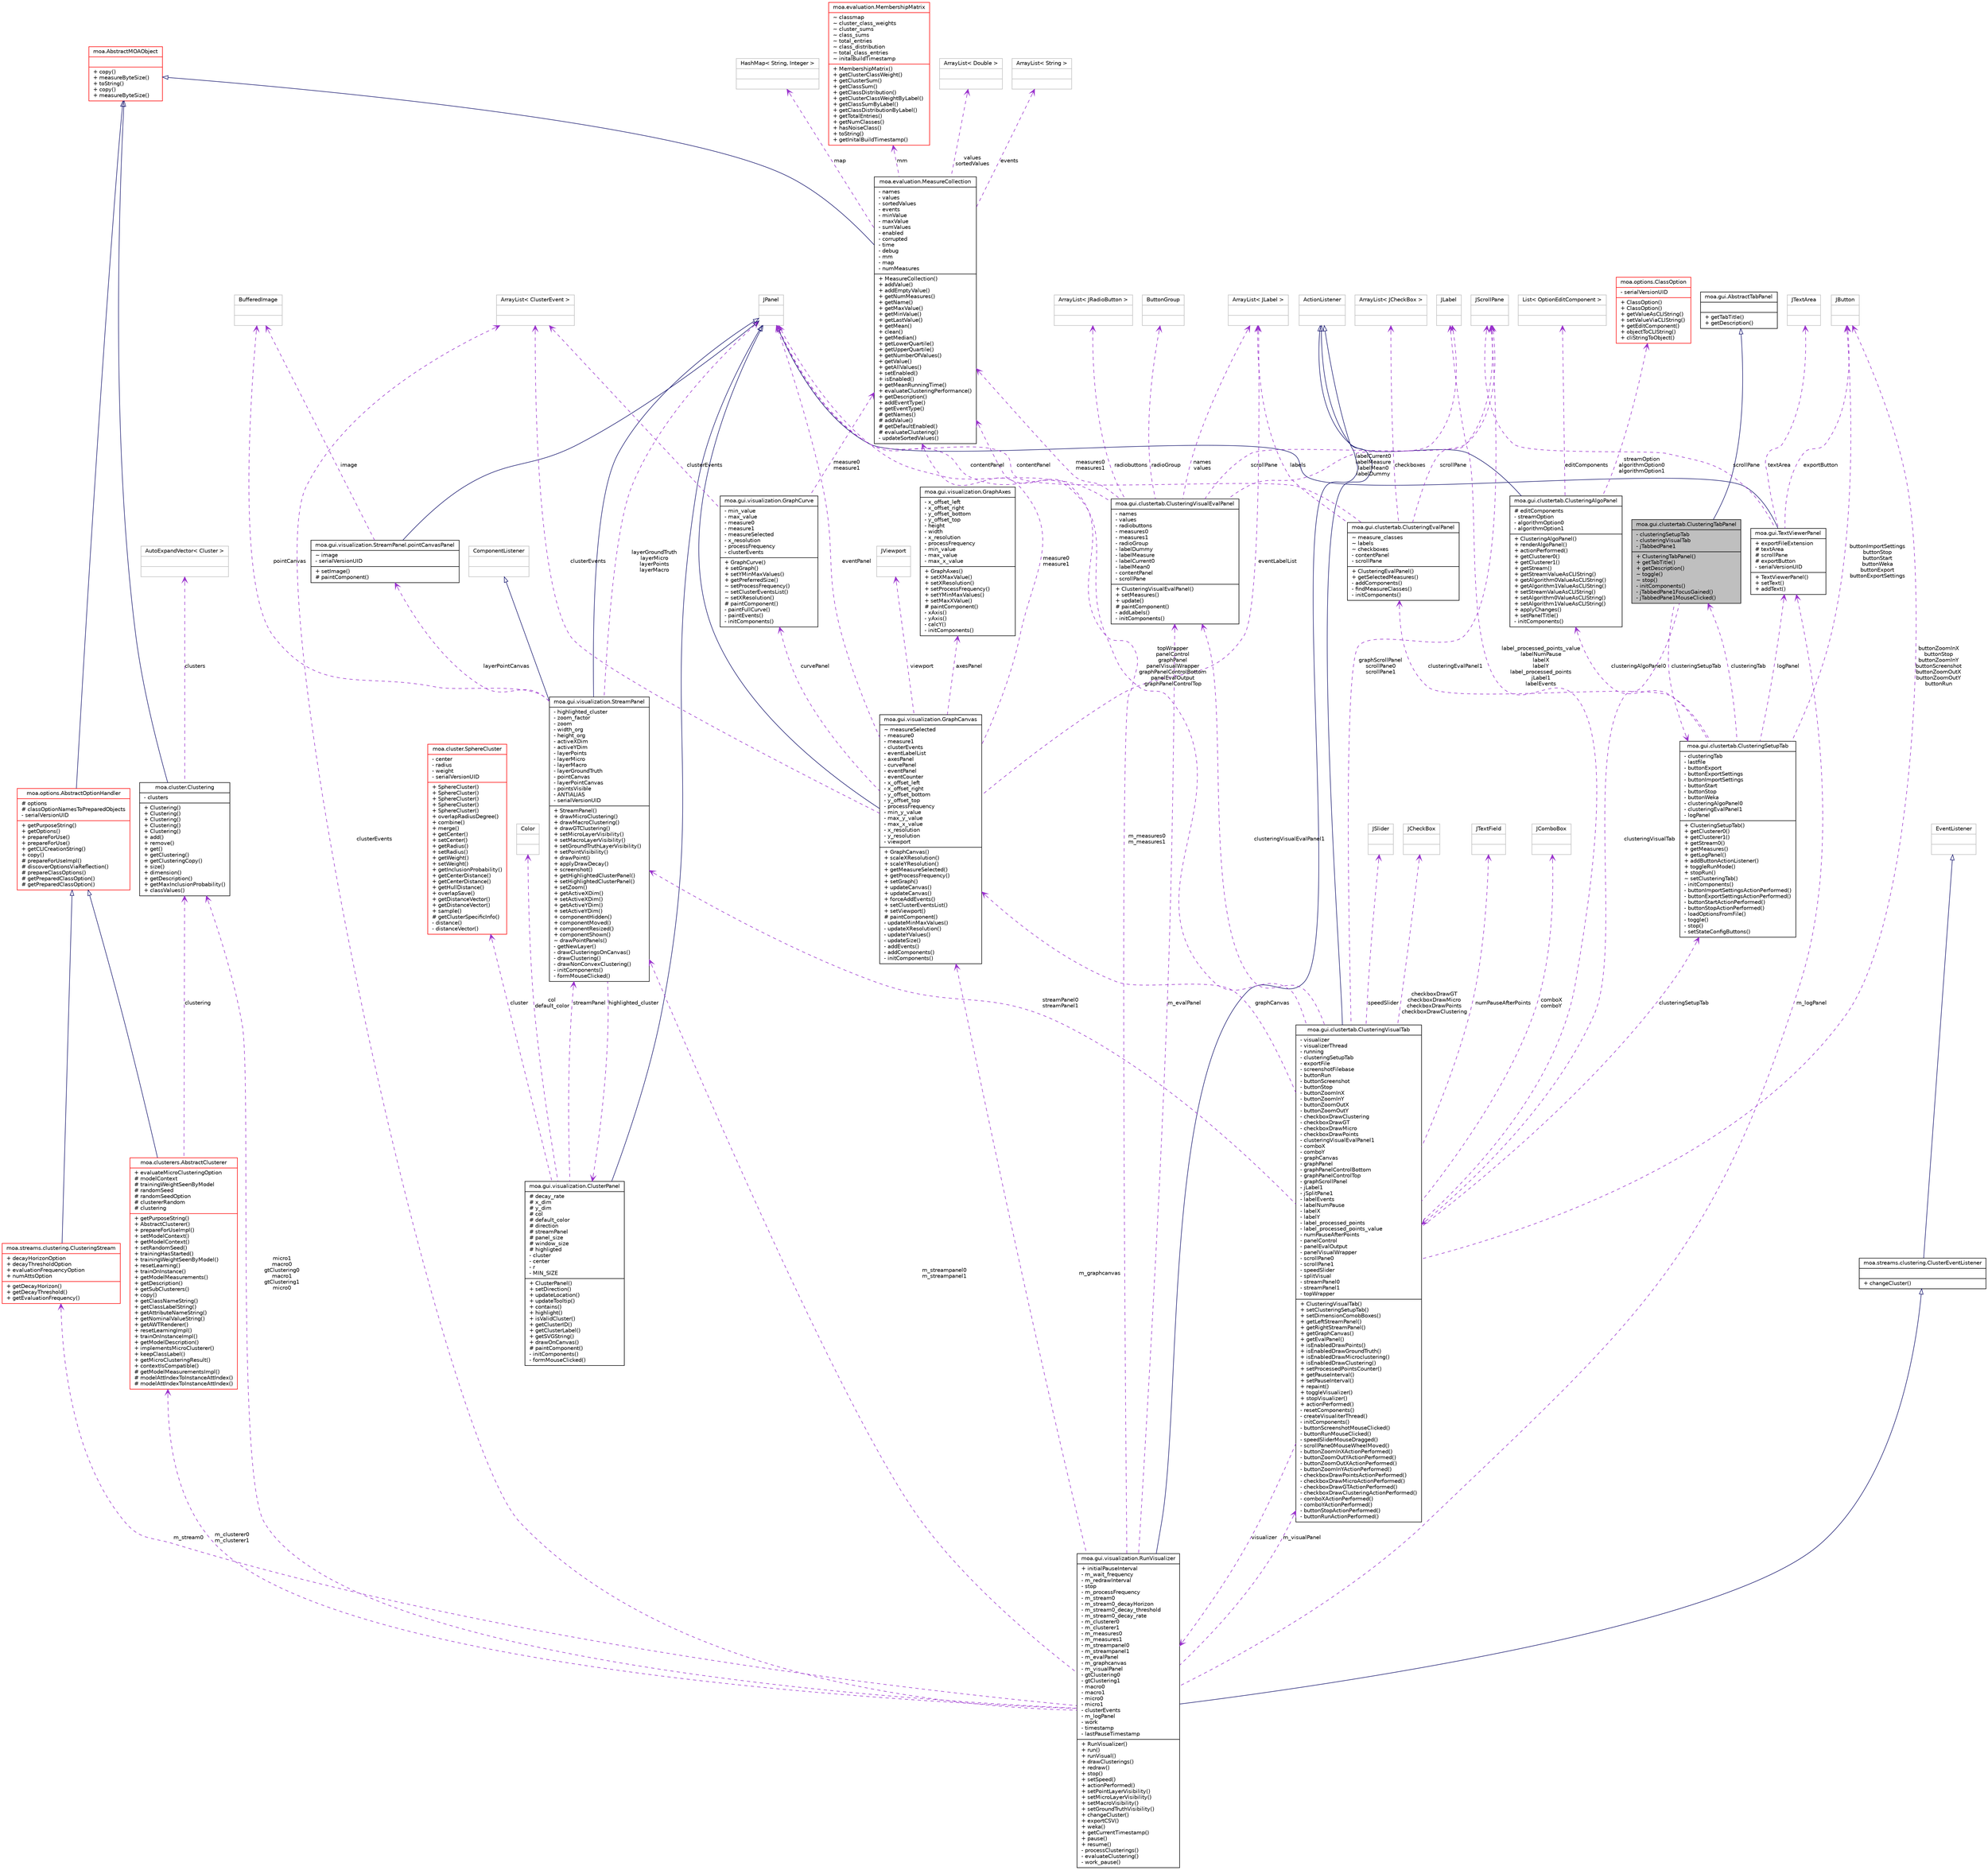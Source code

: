 digraph G
{
  edge [fontname="Helvetica",fontsize="10",labelfontname="Helvetica",labelfontsize="10"];
  node [fontname="Helvetica",fontsize="10",shape=record];
  Node1 [label="{moa.gui.clustertab.ClusteringTabPanel\n|- clusteringSetupTab\l- clusteringVisualTab\l- jTabbedPane1\l|+ ClusteringTabPanel()\l+ getTabTitle()\l+ getDescription()\l~ toggle()\l~ stop()\l- initComponents()\l- jTabbedPane1FocusGained()\l- jTabbedPane1MouseClicked()\l}",height=0.2,width=0.4,color="black", fillcolor="grey75", style="filled" fontcolor="black"];
  Node2 -> Node1 [dir=back,color="midnightblue",fontsize="10",style="solid",arrowtail="empty",fontname="Helvetica"];
  Node2 [label="{moa.gui.AbstractTabPanel\n||+ getTabTitle()\l+ getDescription()\l}",height=0.2,width=0.4,color="black", fillcolor="white", style="filled",URL="$classmoa_1_1gui_1_1AbstractTabPanel.html",tooltip="Abstract Tab Panel."];
  Node3 -> Node1 [dir=back,color="darkorchid3",fontsize="10",style="dashed",label="clusteringVisualTab",arrowtail="open",fontname="Helvetica"];
  Node3 [label="{moa.gui.clustertab.ClusteringVisualTab\n|- visualizer\l- visualizerThread\l- running\l- clusteringSetupTab\l- exportFile\l- screenshotFilebase\l- buttonRun\l- buttonScreenshot\l- buttonStop\l- buttonZoomInX\l- buttonZoomInY\l- buttonZoomOutX\l- buttonZoomOutY\l- checkboxDrawClustering\l- checkboxDrawGT\l- checkboxDrawMicro\l- checkboxDrawPoints\l- clusteringVisualEvalPanel1\l- comboX\l- comboY\l- graphCanvas\l- graphPanel\l- graphPanelControlBottom\l- graphPanelControlTop\l- graphScrollPanel\l- jLabel1\l- jSplitPane1\l- labelEvents\l- labelNumPause\l- labelX\l- labelY\l- label_processed_points\l- label_processed_points_value\l- numPauseAfterPoints\l- panelControl\l- panelEvalOutput\l- panelVisualWrapper\l- scrollPane0\l- scrollPane1\l- speedSlider\l- splitVisual\l- streamPanel0\l- streamPanel1\l- topWrapper\l|+ ClusteringVisualTab()\l+ setClusteringSetupTab()\l+ setDimensionComobBoxes()\l+ getLeftStreamPanel()\l+ getRightStreamPanel()\l+ getGraphCanvas()\l+ getEvalPanel()\l+ isEnabledDrawPoints()\l+ isEnabledDrawGroundTruth()\l+ isEnabledDrawMicroclustering()\l+ isEnabledDrawClustering()\l+ setProcessedPointsCounter()\l+ getPauseInterval()\l+ setPauseInterval()\l+ repaint()\l+ toggleVisualizer()\l+ stopVisualizer()\l+ actionPerformed()\l- resetComponents()\l- createVisualiterThread()\l- initComponents()\l- buttonScreenshotMouseClicked()\l- buttonRunMouseClicked()\l- speedSliderMouseDragged()\l- scrollPane0MouseWheelMoved()\l- buttonZoomInXActionPerformed()\l- buttonZoomOutYActionPerformed()\l- buttonZoomOutXActionPerformed()\l- buttonZoomInYActionPerformed()\l- checkboxDrawPointsActionPerformed()\l- checkboxDrawMicroActionPerformed()\l- checkboxDrawGTActionPerformed()\l- checkboxDrawClusteringActionPerformed()\l- comboXActionPerformed()\l- comboYActionPerformed()\l- buttonStopActionPerformed()\l- buttonRunActionPerformed()\l}",height=0.2,width=0.4,color="black", fillcolor="white", style="filled",URL="$classmoa_1_1gui_1_1clustertab_1_1ClusteringVisualTab.html"];
  Node4 -> Node3 [dir=back,color="midnightblue",fontsize="10",style="solid",arrowtail="empty",fontname="Helvetica"];
  Node4 [label="{ActionListener\n||}",height=0.2,width=0.4,color="grey75", fillcolor="white", style="filled"];
  Node5 -> Node3 [dir=back,color="darkorchid3",fontsize="10",style="dashed",label="speedSlider",arrowtail="open",fontname="Helvetica"];
  Node5 [label="{JSlider\n||}",height=0.2,width=0.4,color="grey75", fillcolor="white", style="filled"];
  Node6 -> Node3 [dir=back,color="darkorchid3",fontsize="10",style="dashed",label="clusteringVisualEvalPanel1",arrowtail="open",fontname="Helvetica"];
  Node6 [label="{moa.gui.clustertab.ClusteringVisualEvalPanel\n|- names\l- values\l- radiobuttons\l- measures0\l- measures1\l- radioGroup\l- labelDummy\l- labelMeasure\l- labelCurrent0\l- labelMean0\l- contentPanel\l- scrollPane\l|+ ClusteringVisualEvalPanel()\l+ setMeasures()\l+ update()\l# paintComponent()\l- addLabels()\l- initComponents()\l}",height=0.2,width=0.4,color="black", fillcolor="white", style="filled",URL="$classmoa_1_1gui_1_1clustertab_1_1ClusteringVisualEvalPanel.html"];
  Node7 -> Node6 [dir=back,color="darkorchid3",fontsize="10",style="dashed",label="radiobuttons",arrowtail="open",fontname="Helvetica"];
  Node7 [label="{ArrayList\< JRadioButton \>\n||}",height=0.2,width=0.4,color="grey75", fillcolor="white", style="filled"];
  Node8 -> Node6 [dir=back,color="darkorchid3",fontsize="10",style="dashed",label="radioGroup",arrowtail="open",fontname="Helvetica"];
  Node8 [label="{ButtonGroup\n||}",height=0.2,width=0.4,color="grey75", fillcolor="white", style="filled"];
  Node9 -> Node6 [dir=back,color="darkorchid3",fontsize="10",style="dashed",label="names\nvalues",arrowtail="open",fontname="Helvetica"];
  Node9 [label="{ArrayList\< JLabel \>\n||}",height=0.2,width=0.4,color="grey75", fillcolor="white", style="filled"];
  Node10 -> Node6 [dir=back,color="darkorchid3",fontsize="10",style="dashed",label="measures0\nmeasures1",arrowtail="open",fontname="Helvetica"];
  Node10 [label="{moa.evaluation.MeasureCollection\n|- names\l- values\l- sortedValues\l- events\l- minValue\l- maxValue\l- sumValues\l- enabled\l- corrupted\l- time\l- debug\l- mm\l- map\l- numMeasures\l|+ MeasureCollection()\l+ addValue()\l+ addEmptyValue()\l+ getNumMeasures()\l+ getName()\l+ getMaxValue()\l+ getMinValue()\l+ getLastValue()\l+ getMean()\l+ clean()\l+ getMedian()\l+ getLowerQuartile()\l+ getUpperQuartile()\l+ getNumberOfValues()\l+ getValue()\l+ getAllValues()\l+ setEnabled()\l+ isEnabled()\l+ getMeanRunningTime()\l+ evaluateClusteringPerformance()\l+ getDescription()\l+ addEventType()\l+ getEventType()\l# getNames()\l# addValue()\l# getDefaultEnabled()\l# evaluateClustering()\l- updateSortedValues()\l}",height=0.2,width=0.4,color="black", fillcolor="white", style="filled",URL="$classmoa_1_1evaluation_1_1MeasureCollection.html"];
  Node11 -> Node10 [dir=back,color="midnightblue",fontsize="10",style="solid",arrowtail="empty",fontname="Helvetica"];
  Node11 [label="{moa.AbstractMOAObject\n||+ copy()\l+ measureByteSize()\l+ toString()\l+ copy()\l+ measureByteSize()\l}",height=0.2,width=0.4,color="red", fillcolor="white", style="filled",URL="$classmoa_1_1AbstractMOAObject.html",tooltip="Abstract MOA Object."];
  Node12 -> Node10 [dir=back,color="darkorchid3",fontsize="10",style="dashed",label="mm",arrowtail="open",fontname="Helvetica"];
  Node12 [label="{moa.evaluation.MembershipMatrix\n|~ classmap\l~ cluster_class_weights\l~ cluster_sums\l~ class_sums\l~ total_entries\l~ class_distribution\l~ total_class_entries\l~ initalBuildTimestamp\l|+ MembershipMatrix()\l+ getClusterClassWeight()\l+ getClusterSum()\l+ getClassSum()\l+ getClassDistribution()\l+ getClusterClassWeightByLabel()\l+ getClassSumByLabel()\l+ getClassDistributionByLabel()\l+ getTotalEntries()\l+ getNumClasses()\l+ hasNoiseClass()\l+ toString()\l+ getInitalBuildTimestamp()\l}",height=0.2,width=0.4,color="red", fillcolor="white", style="filled",URL="$classmoa_1_1evaluation_1_1MembershipMatrix.html"];
  Node13 -> Node10 [dir=back,color="darkorchid3",fontsize="10",style="dashed",label="values\nsortedValues",arrowtail="open",fontname="Helvetica"];
  Node13 [label="{ArrayList\< Double \>\n||}",height=0.2,width=0.4,color="grey75", fillcolor="white", style="filled"];
  Node14 -> Node10 [dir=back,color="darkorchid3",fontsize="10",style="dashed",label="events",arrowtail="open",fontname="Helvetica"];
  Node14 [label="{ArrayList\< String \>\n||}",height=0.2,width=0.4,color="grey75", fillcolor="white", style="filled"];
  Node15 -> Node10 [dir=back,color="darkorchid3",fontsize="10",style="dashed",label="map",arrowtail="open",fontname="Helvetica"];
  Node15 [label="{HashMap\< String, Integer \>\n||}",height=0.2,width=0.4,color="grey75", fillcolor="white", style="filled"];
  Node16 -> Node6 [dir=back,color="darkorchid3",fontsize="10",style="dashed",label="labelCurrent0\nlabelMeasure\nlabelMean0\nlabelDummy",arrowtail="open",fontname="Helvetica"];
  Node16 [label="{JLabel\n||}",height=0.2,width=0.4,color="grey75", fillcolor="white", style="filled"];
  Node17 -> Node6 [dir=back,color="darkorchid3",fontsize="10",style="dashed",label="contentPanel",arrowtail="open",fontname="Helvetica"];
  Node17 [label="{JPanel\n||}",height=0.2,width=0.4,color="grey75", fillcolor="white", style="filled"];
  Node18 -> Node6 [dir=back,color="darkorchid3",fontsize="10",style="dashed",label="scrollPane",arrowtail="open",fontname="Helvetica"];
  Node18 [label="{JScrollPane\n||}",height=0.2,width=0.4,color="grey75", fillcolor="white", style="filled"];
  Node19 -> Node3 [dir=back,color="darkorchid3",fontsize="10",style="dashed",label="checkboxDrawGT\ncheckboxDrawMicro\ncheckboxDrawPoints\ncheckboxDrawClustering",arrowtail="open",fontname="Helvetica"];
  Node19 [label="{JCheckBox\n||}",height=0.2,width=0.4,color="grey75", fillcolor="white", style="filled"];
  Node20 -> Node3 [dir=back,color="darkorchid3",fontsize="10",style="dashed",label="buttonZoomInX\nbuttonStop\nbuttonZoomInY\nbuttonScreenshot\nbuttonZoomOutX\nbuttonZoomOutY\nbuttonRun",arrowtail="open",fontname="Helvetica"];
  Node20 [label="{JButton\n||}",height=0.2,width=0.4,color="grey75", fillcolor="white", style="filled"];
  Node21 -> Node3 [dir=back,color="darkorchid3",fontsize="10",style="dashed",label="numPauseAfterPoints",arrowtail="open",fontname="Helvetica"];
  Node21 [label="{JTextField\n||}",height=0.2,width=0.4,color="grey75", fillcolor="white", style="filled"];
  Node22 -> Node3 [dir=back,color="darkorchid3",fontsize="10",style="dashed",label="streamPanel0\nstreamPanel1",arrowtail="open",fontname="Helvetica"];
  Node22 [label="{moa.gui.visualization.StreamPanel\n|- highlighted_cluster\l- zoom_factor\l- zoom\l- width_org\l- height_org\l- activeXDim\l- activeYDim\l- layerPoints\l- layerMicro\l- layerMacro\l- layerGroundTruth\l- pointCanvas\l- layerPointCanvas\l- pointsVisible\l- ANTIALIAS\l- serialVersionUID\l|+ StreamPanel()\l+ drawMicroClustering()\l+ drawMacroClustering()\l+ drawGTClustering()\l+ setMicroLayerVisibility()\l+ setMacroLayerVisibility()\l+ setGroundTruthLayerVisibility()\l+ setPointVisibility()\l+ drawPoint()\l+ applyDrawDecay()\l+ screenshot()\l+ getHighlightedClusterPanel()\l+ setHighlightedClusterPanel()\l+ setZoom()\l+ getActiveXDim()\l+ setActiveXDim()\l+ getActiveYDim()\l+ setActiveYDim()\l+ componentHidden()\l+ componentMoved()\l+ componentResized()\l+ componentShown()\l~ drawPointPanels()\l- getNewLayer()\l- drawClusteringsOnCanvas()\l- drawClustering()\l- drawNonConvexClustering()\l- initComponents()\l- formMouseClicked()\l}",height=0.2,width=0.4,color="black", fillcolor="white", style="filled",URL="$classmoa_1_1gui_1_1visualization_1_1StreamPanel.html"];
  Node17 -> Node22 [dir=back,color="midnightblue",fontsize="10",style="solid",arrowtail="empty",fontname="Helvetica"];
  Node23 -> Node22 [dir=back,color="midnightblue",fontsize="10",style="solid",arrowtail="empty",fontname="Helvetica"];
  Node23 [label="{ComponentListener\n||}",height=0.2,width=0.4,color="grey75", fillcolor="white", style="filled"];
  Node24 -> Node22 [dir=back,color="darkorchid3",fontsize="10",style="dashed",label="highlighted_cluster",arrowtail="open",fontname="Helvetica"];
  Node24 [label="{moa.gui.visualization.ClusterPanel\n|# decay_rate\l# x_dim\l# y_dim\l# col\l# default_color\l# direction\l# streamPanel\l# panel_size\l# window_size\l# highligted\l- cluster\l- center\l- r\l- MIN_SIZE\l|+ ClusterPanel()\l+ setDirection()\l+ updateLocation()\l+ updateTooltip()\l+ contains()\l+ highlight()\l+ isValidCluster()\l+ getClusterID()\l+ getClusterLabel()\l+ getSVGString()\l+ drawOnCanvas()\l# paintComponent()\l- initComponents()\l- formMouseClicked()\l}",height=0.2,width=0.4,color="black", fillcolor="white", style="filled",URL="$classmoa_1_1gui_1_1visualization_1_1ClusterPanel.html"];
  Node17 -> Node24 [dir=back,color="midnightblue",fontsize="10",style="solid",arrowtail="empty",fontname="Helvetica"];
  Node25 -> Node24 [dir=back,color="darkorchid3",fontsize="10",style="dashed",label="col\ndefault_color",arrowtail="open",fontname="Helvetica"];
  Node25 [label="{Color\n||}",height=0.2,width=0.4,color="grey75", fillcolor="white", style="filled"];
  Node26 -> Node24 [dir=back,color="darkorchid3",fontsize="10",style="dashed",label="cluster",arrowtail="open",fontname="Helvetica"];
  Node26 [label="{moa.cluster.SphereCluster\n|- center\l- radius\l- weight\l- serialVersionUID\l|+ SphereCluster()\l+ SphereCluster()\l+ SphereCluster()\l+ SphereCluster()\l+ SphereCluster()\l+ overlapRadiusDegree()\l+ combine()\l+ merge()\l+ getCenter()\l+ setCenter()\l+ getRadius()\l+ setRadius()\l+ getWeight()\l+ setWeight()\l+ getInclusionProbability()\l+ getCenterDistance()\l+ getCenterDistance()\l+ getHullDistance()\l+ overlapSave()\l+ getDistanceVector()\l+ getDistanceVector()\l+ sample()\l# getClusterSpecificInfo()\l- distance()\l- distanceVector()\l}",height=0.2,width=0.4,color="red", fillcolor="white", style="filled",URL="$classmoa_1_1cluster_1_1SphereCluster.html",tooltip="A simple implementation of the Cluster interface representing spherical clusters..."];
  Node22 -> Node24 [dir=back,color="darkorchid3",fontsize="10",style="dashed",label="streamPanel",arrowtail="open",fontname="Helvetica"];
  Node27 -> Node22 [dir=back,color="darkorchid3",fontsize="10",style="dashed",label="layerPointCanvas",arrowtail="open",fontname="Helvetica"];
  Node27 [label="{moa.gui.visualization.StreamPanel.pointCanvasPanel\n|~ image\l- serialVersionUID\l|+ setImage()\l# paintComponent()\l}",height=0.2,width=0.4,color="black", fillcolor="white", style="filled",URL="$classmoa_1_1gui_1_1visualization_1_1StreamPanel_1_1pointCanvasPanel.html"];
  Node17 -> Node27 [dir=back,color="midnightblue",fontsize="10",style="solid",arrowtail="empty",fontname="Helvetica"];
  Node28 -> Node27 [dir=back,color="darkorchid3",fontsize="10",style="dashed",label="image",arrowtail="open",fontname="Helvetica"];
  Node28 [label="{BufferedImage\n||}",height=0.2,width=0.4,color="grey75", fillcolor="white", style="filled"];
  Node28 -> Node22 [dir=back,color="darkorchid3",fontsize="10",style="dashed",label="pointCanvas",arrowtail="open",fontname="Helvetica"];
  Node17 -> Node22 [dir=back,color="darkorchid3",fontsize="10",style="dashed",label="layerGroundTruth\nlayerMicro\nlayerPoints\nlayerMacro",arrowtail="open",fontname="Helvetica"];
  Node29 -> Node3 [dir=back,color="darkorchid3",fontsize="10",style="dashed",label="visualizer",arrowtail="open",fontname="Helvetica"];
  Node29 [label="{moa.gui.visualization.RunVisualizer\n|+ initialPauseInterval\l- m_wait_frequency\l- m_redrawInterval\l- stop\l- m_processFrequency\l- m_stream0\l- m_stream0_decayHorizon\l- m_stream0_decay_threshold\l- m_stream0_decay_rate\l- m_clusterer0\l- m_clusterer1\l- m_measures0\l- m_measures1\l- m_streampanel0\l- m_streampanel1\l- m_evalPanel\l- m_graphcanvas\l- m_visualPanel\l- gtClustering0\l- gtClustering1\l- macro0\l- macro1\l- micro0\l- micro1\l- clusterEvents\l- m_logPanel\l- work\l- timestamp\l- lastPauseTimestamp\l|+ RunVisualizer()\l+ run()\l+ runVisual()\l+ drawClusterings()\l+ redraw()\l+ stop()\l+ setSpeed()\l+ actionPerformed()\l+ setPointLayerVisibility()\l+ setMicroLayerVisibility()\l+ setMacroVisibility()\l+ setGroundTruthVisibility()\l+ changeCluster()\l+ exportCSV()\l+ weka()\l+ getCurrentTimestamp()\l+ pause()\l+ resume()\l- processClusterings()\l- evaluateClustering()\l- work_pause()\l}",height=0.2,width=0.4,color="black", fillcolor="white", style="filled",URL="$classmoa_1_1gui_1_1visualization_1_1RunVisualizer.html"];
  Node4 -> Node29 [dir=back,color="midnightblue",fontsize="10",style="solid",arrowtail="empty",fontname="Helvetica"];
  Node30 -> Node29 [dir=back,color="midnightblue",fontsize="10",style="solid",arrowtail="empty",fontname="Helvetica"];
  Node30 [label="{moa.streams.clustering.ClusterEventListener\n||+ changeCluster()\l}",height=0.2,width=0.4,color="black", fillcolor="white", style="filled",URL="$interfacemoa_1_1streams_1_1clustering_1_1ClusterEventListener.html"];
  Node31 -> Node30 [dir=back,color="midnightblue",fontsize="10",style="solid",arrowtail="empty",fontname="Helvetica"];
  Node31 [label="{EventListener\n||}",height=0.2,width=0.4,color="grey75", fillcolor="white", style="filled"];
  Node6 -> Node29 [dir=back,color="darkorchid3",fontsize="10",style="dashed",label="m_evalPanel",arrowtail="open",fontname="Helvetica"];
  Node32 -> Node29 [dir=back,color="darkorchid3",fontsize="10",style="dashed",label="micro1\nmacro0\ngtClustering0\nmacro1\ngtClustering1\nmicro0",arrowtail="open",fontname="Helvetica"];
  Node32 [label="{moa.cluster.Clustering\n|- clusters\l|+ Clustering()\l+ Clustering()\l+ Clustering()\l+ Clustering()\l+ Clustering()\l+ add()\l+ remove()\l+ get()\l+ getClustering()\l+ getClusteringCopy()\l+ size()\l+ dimension()\l+ getDescription()\l+ getMaxInclusionProbability()\l+ classValues()\l}",height=0.2,width=0.4,color="black", fillcolor="white", style="filled",URL="$classmoa_1_1cluster_1_1Clustering.html"];
  Node11 -> Node32 [dir=back,color="midnightblue",fontsize="10",style="solid",arrowtail="empty",fontname="Helvetica"];
  Node33 -> Node32 [dir=back,color="darkorchid3",fontsize="10",style="dashed",label="clusters",arrowtail="open",fontname="Helvetica"];
  Node33 [label="{AutoExpandVector\< Cluster \>\n||}",height=0.2,width=0.4,color="grey75", fillcolor="white", style="filled"];
  Node22 -> Node29 [dir=back,color="darkorchid3",fontsize="10",style="dashed",label="m_streampanel0\nm_streampanel1",arrowtail="open",fontname="Helvetica"];
  Node34 -> Node29 [dir=back,color="darkorchid3",fontsize="10",style="dashed",label="m_logPanel",arrowtail="open",fontname="Helvetica"];
  Node34 [label="{moa.gui.TextViewerPanel\n|+ exportFileExtension\l# textArea\l# scrollPane\l# exportButton\l- serialVersionUID\l|+ TextViewerPanel()\l+ setText()\l+ addText()\l}",height=0.2,width=0.4,color="black", fillcolor="white", style="filled",URL="$classmoa_1_1gui_1_1TextViewerPanel.html",tooltip="This panel displays text."];
  Node17 -> Node34 [dir=back,color="midnightblue",fontsize="10",style="solid",arrowtail="empty",fontname="Helvetica"];
  Node20 -> Node34 [dir=back,color="darkorchid3",fontsize="10",style="dashed",label="exportButton",arrowtail="open",fontname="Helvetica"];
  Node35 -> Node34 [dir=back,color="darkorchid3",fontsize="10",style="dashed",label="textArea",arrowtail="open",fontname="Helvetica"];
  Node35 [label="{JTextArea\n||}",height=0.2,width=0.4,color="grey75", fillcolor="white", style="filled"];
  Node18 -> Node34 [dir=back,color="darkorchid3",fontsize="10",style="dashed",label="scrollPane",arrowtail="open",fontname="Helvetica"];
  Node10 -> Node29 [dir=back,color="darkorchid3",fontsize="10",style="dashed",label="m_measures0\nm_measures1",arrowtail="open",fontname="Helvetica"];
  Node36 -> Node29 [dir=back,color="darkorchid3",fontsize="10",style="dashed",label="m_clusterer0\nm_clusterer1",arrowtail="open",fontname="Helvetica"];
  Node36 [label="{moa.clusterers.AbstractClusterer\n|+ evaluateMicroClusteringOption\l# modelContext\l# trainingWeightSeenByModel\l# randomSeed\l# randomSeedOption\l# clustererRandom\l# clustering\l|+ getPurposeString()\l+ AbstractClusterer()\l+ prepareForUseImpl()\l+ setModelContext()\l+ getModelContext()\l+ setRandomSeed()\l+ trainingHasStarted()\l+ trainingWeightSeenByModel()\l+ resetLearning()\l+ trainOnInstance()\l+ getModelMeasurements()\l+ getDescription()\l+ getSubClusterers()\l+ copy()\l+ getClassNameString()\l+ getClassLabelString()\l+ getAttributeNameString()\l+ getNominalValueString()\l+ getAWTRenderer()\l+ resetLearningImpl()\l+ trainOnInstanceImpl()\l+ getModelDescription()\l+ implementsMicroClusterer()\l+ keepClassLabel()\l+ getMicroClusteringResult()\l+ contextIsCompatible()\l# getModelMeasurementsImpl()\l# modelAttIndexToInstanceAttIndex()\l# modelAttIndexToInstanceAttIndex()\l}",height=0.2,width=0.4,color="red", fillcolor="white", style="filled",URL="$classmoa_1_1clusterers_1_1AbstractClusterer.html"];
  Node37 -> Node36 [dir=back,color="midnightblue",fontsize="10",style="solid",arrowtail="empty",fontname="Helvetica"];
  Node37 [label="{moa.options.AbstractOptionHandler\n|# options\l# classOptionNamesToPreparedObjects\l- serialVersionUID\l|+ getPurposeString()\l+ getOptions()\l+ prepareForUse()\l+ prepareForUse()\l+ getCLICreationString()\l+ copy()\l# prepareForUseImpl()\l# discoverOptionsViaReflection()\l# prepareClassOptions()\l# getPreparedClassOption()\l# getPreparedClassOption()\l}",height=0.2,width=0.4,color="red", fillcolor="white", style="filled",URL="$classmoa_1_1options_1_1AbstractOptionHandler.html",tooltip="Abstract Option Handler."];
  Node11 -> Node37 [dir=back,color="midnightblue",fontsize="10",style="solid",arrowtail="empty",fontname="Helvetica"];
  Node32 -> Node36 [dir=back,color="darkorchid3",fontsize="10",style="dashed",label="clustering",arrowtail="open",fontname="Helvetica"];
  Node38 -> Node29 [dir=back,color="darkorchid3",fontsize="10",style="dashed",label="m_stream0",arrowtail="open",fontname="Helvetica"];
  Node38 [label="{moa.streams.clustering.ClusteringStream\n|+ decayHorizonOption\l+ decayThresholdOption\l+ evaluationFrequencyOption\l+ numAttsOption\l|+ getDecayHorizon()\l+ getDecayThreshold()\l+ getEvaluationFrequency()\l}",height=0.2,width=0.4,color="red", fillcolor="white", style="filled",URL="$classmoa_1_1streams_1_1clustering_1_1ClusteringStream.html"];
  Node37 -> Node38 [dir=back,color="midnightblue",fontsize="10",style="solid",arrowtail="empty",fontname="Helvetica"];
  Node39 -> Node29 [dir=back,color="darkorchid3",fontsize="10",style="dashed",label="m_graphcanvas",arrowtail="open",fontname="Helvetica"];
  Node39 [label="{moa.gui.visualization.GraphCanvas\n|~ measureSelected\l- measure0\l- measure1\l- clusterEvents\l- eventLabelList\l- axesPanel\l- curvePanel\l- eventPanel\l- eventCounter\l- x_offset_left\l- x_offset_right\l- y_offset_bottom\l- y_offset_top\l- processFrequency\l- min_y_value\l- max_y_value\l- max_x_value\l- x_resolution\l- y_resolution\l- viewport\l|+ GraphCanvas()\l+ scaleXResolution()\l+ scaleYResolution()\l+ getMeasureSelected()\l+ getProcessFrequency()\l+ setGraph()\l+ updateCanvas()\l+ updateCanvas()\l+ forceAddEvents()\l+ setClusterEventsList()\l+ setViewport()\l# paintComponent()\l- updateMinMaxValues()\l- updateXResolution()\l- updateYValues()\l- updateSize()\l- addEvents()\l- addComponents()\l- initComponents()\l}",height=0.2,width=0.4,color="black", fillcolor="white", style="filled",URL="$classmoa_1_1gui_1_1visualization_1_1GraphCanvas.html"];
  Node17 -> Node39 [dir=back,color="midnightblue",fontsize="10",style="solid",arrowtail="empty",fontname="Helvetica"];
  Node40 -> Node39 [dir=back,color="darkorchid3",fontsize="10",style="dashed",label="curvePanel",arrowtail="open",fontname="Helvetica"];
  Node40 [label="{moa.gui.visualization.GraphCurve\n|- min_value\l- max_value\l- measure0\l- measure1\l- measureSelected\l- x_resolution\l- processFrequency\l- clusterEvents\l|+ GraphCurve()\l+ setGraph()\l+ setYMinMaxValues()\l+ getPreferredSize()\l~ setProcessFrequency()\l~ setClusterEventsList()\l~ setXResolution()\l# paintComponent()\l- paintFullCurve()\l- paintEvents()\l- initComponents()\l}",height=0.2,width=0.4,color="black", fillcolor="white", style="filled",URL="$classmoa_1_1gui_1_1visualization_1_1GraphCurve.html"];
  Node10 -> Node40 [dir=back,color="darkorchid3",fontsize="10",style="dashed",label="measure0\nmeasure1",arrowtail="open",fontname="Helvetica"];
  Node41 -> Node40 [dir=back,color="darkorchid3",fontsize="10",style="dashed",label="clusterEvents",arrowtail="open",fontname="Helvetica"];
  Node41 [label="{ArrayList\< ClusterEvent \>\n||}",height=0.2,width=0.4,color="grey75", fillcolor="white", style="filled"];
  Node9 -> Node39 [dir=back,color="darkorchid3",fontsize="10",style="dashed",label="eventLabelList",arrowtail="open",fontname="Helvetica"];
  Node42 -> Node39 [dir=back,color="darkorchid3",fontsize="10",style="dashed",label="viewport",arrowtail="open",fontname="Helvetica"];
  Node42 [label="{JViewport\n||}",height=0.2,width=0.4,color="grey75", fillcolor="white", style="filled"];
  Node10 -> Node39 [dir=back,color="darkorchid3",fontsize="10",style="dashed",label="measure0\nmeasure1",arrowtail="open",fontname="Helvetica"];
  Node17 -> Node39 [dir=back,color="darkorchid3",fontsize="10",style="dashed",label="eventPanel",arrowtail="open",fontname="Helvetica"];
  Node43 -> Node39 [dir=back,color="darkorchid3",fontsize="10",style="dashed",label="axesPanel",arrowtail="open",fontname="Helvetica"];
  Node43 [label="{moa.gui.visualization.GraphAxes\n|- x_offset_left\l- x_offset_right\l- y_offset_bottom\l- y_offset_top\l- height\l- width\l- x_resolution\l- processFrequency\l- min_value\l- max_value\l- max_x_value\l|+ GraphAxes()\l+ setXMaxValue()\l+ setXResolution()\l+ setProcessFrequency()\l+ setYMinMaxValues()\l+ setMaxXValue()\l# paintComponent()\l- xAxis()\l- yAxis()\l- calcY()\l- initComponents()\l}",height=0.2,width=0.4,color="black", fillcolor="white", style="filled",URL="$classmoa_1_1gui_1_1visualization_1_1GraphAxes.html"];
  Node41 -> Node39 [dir=back,color="darkorchid3",fontsize="10",style="dashed",label="clusterEvents",arrowtail="open",fontname="Helvetica"];
  Node41 -> Node29 [dir=back,color="darkorchid3",fontsize="10",style="dashed",label="clusterEvents",arrowtail="open",fontname="Helvetica"];
  Node3 -> Node29 [dir=back,color="darkorchid3",fontsize="10",style="dashed",label="m_visualPanel",arrowtail="open",fontname="Helvetica"];
  Node44 -> Node3 [dir=back,color="darkorchid3",fontsize="10",style="dashed",label="comboX\ncomboY",arrowtail="open",fontname="Helvetica"];
  Node44 [label="{JComboBox\n||}",height=0.2,width=0.4,color="grey75", fillcolor="white", style="filled"];
  Node16 -> Node3 [dir=back,color="darkorchid3",fontsize="10",style="dashed",label="label_processed_points_value\nlabelNumPause\nlabelX\nlabelY\nlabel_processed_points\njLabel1\nlabelEvents",arrowtail="open",fontname="Helvetica"];
  Node39 -> Node3 [dir=back,color="darkorchid3",fontsize="10",style="dashed",label="graphCanvas",arrowtail="open",fontname="Helvetica"];
  Node17 -> Node3 [dir=back,color="darkorchid3",fontsize="10",style="dashed",label="topWrapper\npanelControl\ngraphPanel\npanelVisualWrapper\ngraphPanelControlBottom\npanelEvalOutput\ngraphPanelControlTop",arrowtail="open",fontname="Helvetica"];
  Node18 -> Node3 [dir=back,color="darkorchid3",fontsize="10",style="dashed",label="graphScrollPanel\nscrollPane0\nscrollPane1",arrowtail="open",fontname="Helvetica"];
  Node45 -> Node3 [dir=back,color="darkorchid3",fontsize="10",style="dashed",label="clusteringSetupTab",arrowtail="open",fontname="Helvetica"];
  Node45 [label="{moa.gui.clustertab.ClusteringSetupTab\n|- clusteringTab\l- lastfile\l- buttonExport\l- buttonExportSettings\l- buttonImportSettings\l- buttonStart\l- buttonStop\l- buttonWeka\l- clusteringAlgoPanel0\l- clusteringEvalPanel1\l- logPanel\l|+ ClusteringSetupTab()\l+ getClusterer0()\l+ getClusterer1()\l+ getStream0()\l+ getMeasures()\l+ getLogPanel()\l+ addButtonActionListener()\l+ toggleRunMode()\l+ stopRun()\l~ setClusteringTab()\l- initComponents()\l- buttonImportSettingsActionPerformed()\l- buttonExportSettingsActionPerformed()\l- buttonStartActionPerformed()\l- buttonStopActionPerformed()\l- loadOptionsFromFile()\l- toggle()\l- stop()\l- setStateConfigButtons()\l}",height=0.2,width=0.4,color="black", fillcolor="white", style="filled",URL="$classmoa_1_1gui_1_1clustertab_1_1ClusteringSetupTab.html"];
  Node20 -> Node45 [dir=back,color="darkorchid3",fontsize="10",style="dashed",label="buttonImportSettings\nbuttonStop\nbuttonStart\nbuttonWeka\nbuttonExport\nbuttonExportSettings",arrowtail="open",fontname="Helvetica"];
  Node46 -> Node45 [dir=back,color="darkorchid3",fontsize="10",style="dashed",label="clusteringEvalPanel1",arrowtail="open",fontname="Helvetica"];
  Node46 [label="{moa.gui.clustertab.ClusteringEvalPanel\n|~ measure_classes\l~ labels\l~ checkboxes\l- contentPanel\l- scrollPane\l|+ ClusteringEvalPanel()\l+ getSelectedMeasures()\l- addComponents()\l- findMeasureClasses()\l- initComponents()\l}",height=0.2,width=0.4,color="black", fillcolor="white", style="filled",URL="$classmoa_1_1gui_1_1clustertab_1_1ClusteringEvalPanel.html"];
  Node47 -> Node46 [dir=back,color="darkorchid3",fontsize="10",style="dashed",label="checkboxes",arrowtail="open",fontname="Helvetica"];
  Node47 [label="{ArrayList\< JCheckBox \>\n||}",height=0.2,width=0.4,color="grey75", fillcolor="white", style="filled"];
  Node9 -> Node46 [dir=back,color="darkorchid3",fontsize="10",style="dashed",label="labels",arrowtail="open",fontname="Helvetica"];
  Node17 -> Node46 [dir=back,color="darkorchid3",fontsize="10",style="dashed",label="contentPanel",arrowtail="open",fontname="Helvetica"];
  Node18 -> Node46 [dir=back,color="darkorchid3",fontsize="10",style="dashed",label="scrollPane",arrowtail="open",fontname="Helvetica"];
  Node48 -> Node45 [dir=back,color="darkorchid3",fontsize="10",style="dashed",label="clusteringAlgoPanel0",arrowtail="open",fontname="Helvetica"];
  Node48 [label="{moa.gui.clustertab.ClusteringAlgoPanel\n|# editComponents\l- streamOption\l- algorithmOption0\l- algorithmOption1\l|+ ClusteringAlgoPanel()\l+ renderAlgoPanel()\l+ actionPerformed()\l+ getClusterer0()\l+ getClusterer1()\l+ getStream()\l+ getStreamValueAsCLIString()\l+ getAlgorithm0ValueAsCLIString()\l+ getAlgorithm1ValueAsCLIString()\l+ setStreamValueAsCLIString()\l+ setAlgorithm0ValueAsCLIString()\l+ setAlgorithm1ValueAsCLIString()\l+ applyChanges()\l+ setPanelTitle()\l- initComponents()\l}",height=0.2,width=0.4,color="black", fillcolor="white", style="filled",URL="$classmoa_1_1gui_1_1clustertab_1_1ClusteringAlgoPanel.html"];
  Node4 -> Node48 [dir=back,color="midnightblue",fontsize="10",style="solid",arrowtail="empty",fontname="Helvetica"];
  Node49 -> Node48 [dir=back,color="darkorchid3",fontsize="10",style="dashed",label="streamOption\nalgorithmOption0\nalgorithmOption1",arrowtail="open",fontname="Helvetica"];
  Node49 [label="{moa.options.ClassOption\n|- serialVersionUID\l|+ ClassOption()\l+ ClassOption()\l+ getValueAsCLIString()\l+ setValueViaCLIString()\l+ getEditComponent()\l+ objectToCLIString()\l+ cliStringToObject()\l}",height=0.2,width=0.4,color="red", fillcolor="white", style="filled",URL="$classmoa_1_1options_1_1ClassOption.html",tooltip="Class option."];
  Node50 -> Node48 [dir=back,color="darkorchid3",fontsize="10",style="dashed",label="editComponents",arrowtail="open",fontname="Helvetica"];
  Node50 [label="{List\< OptionEditComponent \>\n||}",height=0.2,width=0.4,color="grey75", fillcolor="white", style="filled"];
  Node34 -> Node45 [dir=back,color="darkorchid3",fontsize="10",style="dashed",label="logPanel",arrowtail="open",fontname="Helvetica"];
  Node1 -> Node45 [dir=back,color="darkorchid3",fontsize="10",style="dashed",label="clusteringTab",arrowtail="open",fontname="Helvetica"];
  Node45 -> Node1 [dir=back,color="darkorchid3",fontsize="10",style="dashed",label="clusteringSetupTab",arrowtail="open",fontname="Helvetica"];
}
